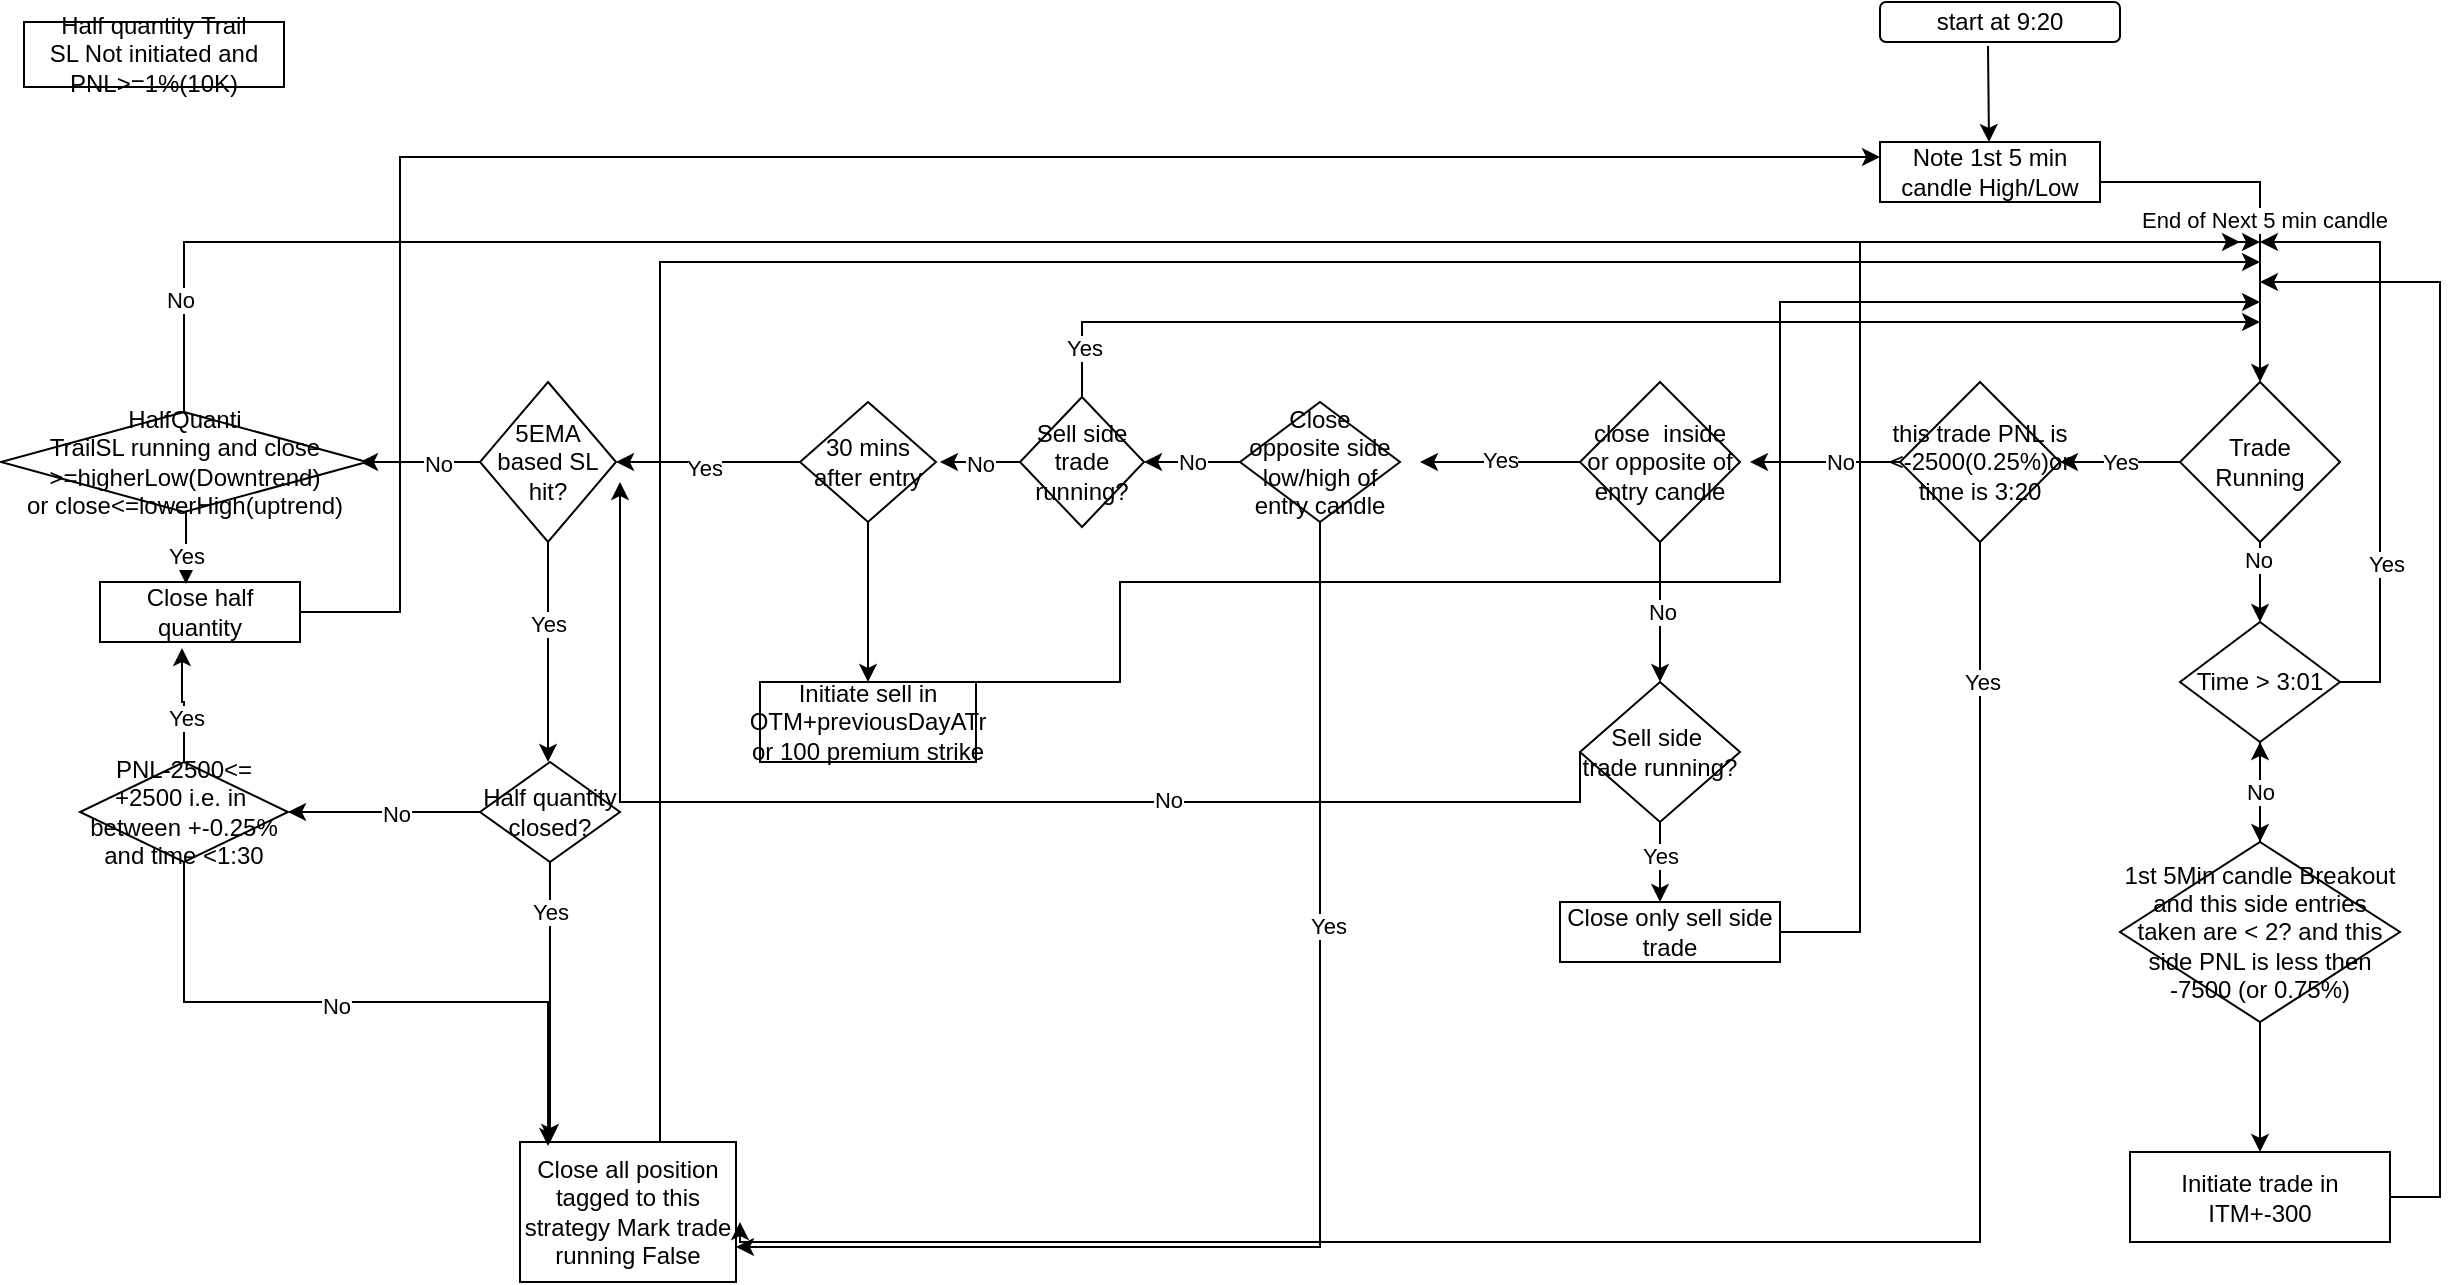 <mxfile version="20.4.1" type="device"><diagram id="j1wiMqaFO465nOKqEels" name="Page-1"><mxGraphModel dx="1990" dy="715" grid="1" gridSize="10" guides="1" tooltips="1" connect="1" arrows="1" fold="1" page="1" pageScale="1" pageWidth="827" pageHeight="1169" math="0" shadow="0"><root><mxCell id="0"/><mxCell id="1" parent="0"/><mxCell id="3GuMwH8-Pu65oNRk7fS8-5" value="" style="edgeStyle=orthogonalEdgeStyle;rounded=0;orthogonalLoop=1;jettySize=auto;html=1;entryX=0.5;entryY=0;entryDx=0;entryDy=0;" edge="1" parent="1" target="3GuMwH8-Pu65oNRk7fS8-11"><mxGeometry relative="1" as="geometry"><mxPoint x="560" y="100" as="sourcePoint"/><mxPoint x="505" y="184" as="targetPoint"/><Array as="points"><mxPoint x="560" y="110"/><mxPoint x="560" y="100"/><mxPoint x="640" y="100"/></Array></mxGeometry></mxCell><mxCell id="3GuMwH8-Pu65oNRk7fS8-19" value="End of Next 5 min candle" style="edgeLabel;html=1;align=center;verticalAlign=middle;resizable=0;points=[];" vertex="1" connectable="0" parent="3GuMwH8-Pu65oNRk7fS8-5"><mxGeometry x="-0.045" y="2" relative="1" as="geometry"><mxPoint x="6" y="21" as="offset"/></mxGeometry></mxCell><mxCell id="3GuMwH8-Pu65oNRk7fS8-2" value="Note 1st 5 min candle High/Low" style="rounded=0;whiteSpace=wrap;html=1;" vertex="1" parent="1"><mxGeometry x="450" y="80" width="110" height="30" as="geometry"/></mxCell><mxCell id="3GuMwH8-Pu65oNRk7fS8-6" value="start at 9:20" style="rounded=1;whiteSpace=wrap;html=1;" vertex="1" parent="1"><mxGeometry x="450" y="10" width="120" height="20" as="geometry"/></mxCell><mxCell id="3GuMwH8-Pu65oNRk7fS8-9" value="" style="endArrow=classic;html=1;rounded=0;exitX=0.45;exitY=1.1;exitDx=0;exitDy=0;exitPerimeter=0;" edge="1" parent="1" source="3GuMwH8-Pu65oNRk7fS8-6"><mxGeometry width="50" height="50" relative="1" as="geometry"><mxPoint x="504.5" as="sourcePoint"/><mxPoint x="504.5" y="80" as="targetPoint"/></mxGeometry></mxCell><mxCell id="3GuMwH8-Pu65oNRk7fS8-15" value="" style="endArrow=classic;html=1;rounded=0;startArrow=none;" edge="1" parent="1" source="3GuMwH8-Pu65oNRk7fS8-11"><mxGeometry width="50" height="50" relative="1" as="geometry"><mxPoint x="545" y="239.5" as="sourcePoint"/><mxPoint x="670" y="239.5" as="targetPoint"/></mxGeometry></mxCell><mxCell id="3GuMwH8-Pu65oNRk7fS8-16" value="No" style="edgeLabel;html=1;align=center;verticalAlign=middle;resizable=0;points=[];" vertex="1" connectable="0" parent="3GuMwH8-Pu65oNRk7fS8-15"><mxGeometry x="0.072" relative="1" as="geometry"><mxPoint x="-12" y="1" as="offset"/></mxGeometry></mxCell><mxCell id="3GuMwH8-Pu65oNRk7fS8-17" value="" style="endArrow=classic;html=1;rounded=0;" edge="1" parent="1"><mxGeometry width="50" height="50" relative="1" as="geometry"><mxPoint x="465" y="240" as="sourcePoint"/><mxPoint x="385" y="240" as="targetPoint"/></mxGeometry></mxCell><mxCell id="3GuMwH8-Pu65oNRk7fS8-18" value="No" style="edgeLabel;html=1;align=center;verticalAlign=middle;resizable=0;points=[];" vertex="1" connectable="0" parent="3GuMwH8-Pu65oNRk7fS8-17"><mxGeometry x="0.175" y="-1" relative="1" as="geometry"><mxPoint x="12" y="1" as="offset"/></mxGeometry></mxCell><mxCell id="3GuMwH8-Pu65oNRk7fS8-22" style="edgeStyle=orthogonalEdgeStyle;rounded=0;orthogonalLoop=1;jettySize=auto;html=1;exitX=0.5;exitY=1;exitDx=0;exitDy=0;" edge="1" parent="1"><mxGeometry relative="1" as="geometry"><mxPoint x="325" y="255" as="sourcePoint"/><mxPoint x="325" y="255" as="targetPoint"/></mxGeometry></mxCell><mxCell id="3GuMwH8-Pu65oNRk7fS8-30" value="" style="edgeStyle=orthogonalEdgeStyle;rounded=0;orthogonalLoop=1;jettySize=auto;html=1;entryX=1;entryY=0.5;entryDx=0;entryDy=0;" edge="1" parent="1" source="3GuMwH8-Pu65oNRk7fS8-28"><mxGeometry relative="1" as="geometry"><mxPoint x="220" y="240" as="targetPoint"/></mxGeometry></mxCell><mxCell id="3GuMwH8-Pu65oNRk7fS8-36" value="Yes" style="edgeLabel;html=1;align=center;verticalAlign=middle;resizable=0;points=[];" vertex="1" connectable="0" parent="3GuMwH8-Pu65oNRk7fS8-30"><mxGeometry y="-2" relative="1" as="geometry"><mxPoint as="offset"/></mxGeometry></mxCell><mxCell id="3GuMwH8-Pu65oNRk7fS8-44" value="No" style="edgeStyle=orthogonalEdgeStyle;rounded=0;orthogonalLoop=1;jettySize=auto;html=1;" edge="1" parent="1" source="3GuMwH8-Pu65oNRk7fS8-28"><mxGeometry relative="1" as="geometry"><mxPoint x="340" y="350" as="targetPoint"/></mxGeometry></mxCell><mxCell id="3GuMwH8-Pu65oNRk7fS8-28" value="close &amp;nbsp;inside or opposite of&lt;br&gt;entry candle" style="rhombus;whiteSpace=wrap;html=1;" vertex="1" parent="1"><mxGeometry x="300" y="200" width="80" height="80" as="geometry"/></mxCell><mxCell id="3GuMwH8-Pu65oNRk7fS8-32" value="" style="edgeStyle=orthogonalEdgeStyle;rounded=0;orthogonalLoop=1;jettySize=auto;html=1;" edge="1" parent="1" source="3GuMwH8-Pu65oNRk7fS8-29"><mxGeometry relative="1" as="geometry"><mxPoint x="-182" y="240" as="targetPoint"/></mxGeometry></mxCell><mxCell id="3GuMwH8-Pu65oNRk7fS8-35" value="Yes" style="edgeLabel;html=1;align=center;verticalAlign=middle;resizable=0;points=[];" vertex="1" connectable="0" parent="3GuMwH8-Pu65oNRk7fS8-32"><mxGeometry x="0.05" y="2" relative="1" as="geometry"><mxPoint as="offset"/></mxGeometry></mxCell><mxCell id="3GuMwH8-Pu65oNRk7fS8-42" value="" style="edgeStyle=orthogonalEdgeStyle;rounded=0;orthogonalLoop=1;jettySize=auto;html=1;" edge="1" parent="1" source="3GuMwH8-Pu65oNRk7fS8-29" target="3GuMwH8-Pu65oNRk7fS8-41"><mxGeometry relative="1" as="geometry"/></mxCell><mxCell id="3GuMwH8-Pu65oNRk7fS8-29" value="30 mins after entry" style="rhombus;whiteSpace=wrap;html=1;" vertex="1" parent="1"><mxGeometry x="-90" y="210" width="68" height="60" as="geometry"/></mxCell><mxCell id="3GuMwH8-Pu65oNRk7fS8-38" value="" style="edgeStyle=orthogonalEdgeStyle;rounded=0;orthogonalLoop=1;jettySize=auto;html=1;" edge="1" parent="1"><mxGeometry relative="1" as="geometry"><mxPoint x="-216" y="280" as="sourcePoint"/><mxPoint x="-216" y="390" as="targetPoint"/></mxGeometry></mxCell><mxCell id="3GuMwH8-Pu65oNRk7fS8-39" value="Yes" style="edgeLabel;html=1;align=center;verticalAlign=middle;resizable=0;points=[];" vertex="1" connectable="0" parent="3GuMwH8-Pu65oNRk7fS8-38"><mxGeometry x="-0.267" relative="1" as="geometry"><mxPoint as="offset"/></mxGeometry></mxCell><mxCell id="3GuMwH8-Pu65oNRk7fS8-102" style="edgeStyle=orthogonalEdgeStyle;rounded=0;orthogonalLoop=1;jettySize=auto;html=1;exitX=0;exitY=0.5;exitDx=0;exitDy=0;entryX=1;entryY=0.5;entryDx=0;entryDy=0;" edge="1" parent="1" source="3GuMwH8-Pu65oNRk7fS8-31"><mxGeometry relative="1" as="geometry"><mxPoint x="-310" y="240" as="targetPoint"/></mxGeometry></mxCell><mxCell id="3GuMwH8-Pu65oNRk7fS8-103" value="No" style="edgeLabel;html=1;align=center;verticalAlign=middle;resizable=0;points=[];" vertex="1" connectable="0" parent="3GuMwH8-Pu65oNRk7fS8-102"><mxGeometry x="-0.3" y="1" relative="1" as="geometry"><mxPoint as="offset"/></mxGeometry></mxCell><mxCell id="3GuMwH8-Pu65oNRk7fS8-31" value="5EMA based SL hit?" style="rhombus;whiteSpace=wrap;html=1;" vertex="1" parent="1"><mxGeometry x="-250" y="200" width="68" height="80" as="geometry"/></mxCell><mxCell id="3GuMwH8-Pu65oNRk7fS8-40" style="edgeStyle=orthogonalEdgeStyle;rounded=0;orthogonalLoop=1;jettySize=auto;html=1;" edge="1" parent="1" source="3GuMwH8-Pu65oNRk7fS8-37"><mxGeometry relative="1" as="geometry"><mxPoint x="640" y="140" as="targetPoint"/><Array as="points"><mxPoint x="-160" y="140"/></Array></mxGeometry></mxCell><mxCell id="3GuMwH8-Pu65oNRk7fS8-37" value="Close all position tagged to this strategy Mark trade&lt;br&gt;running False" style="whiteSpace=wrap;html=1;" vertex="1" parent="1"><mxGeometry x="-230" y="580" width="108" height="70" as="geometry"/></mxCell><mxCell id="3GuMwH8-Pu65oNRk7fS8-43" style="edgeStyle=orthogonalEdgeStyle;rounded=0;orthogonalLoop=1;jettySize=auto;html=1;exitX=0.75;exitY=0;exitDx=0;exitDy=0;" edge="1" parent="1" source="3GuMwH8-Pu65oNRk7fS8-41"><mxGeometry relative="1" as="geometry"><mxPoint x="640" y="160" as="targetPoint"/><Array as="points"><mxPoint x="70" y="350"/><mxPoint x="70" y="300"/><mxPoint x="400" y="300"/><mxPoint x="400" y="160"/></Array></mxGeometry></mxCell><mxCell id="3GuMwH8-Pu65oNRk7fS8-41" value="Initiate sell in OTM+previousDayATr or 100 premium strike" style="whiteSpace=wrap;html=1;" vertex="1" parent="1"><mxGeometry x="-110" y="350" width="108" height="40" as="geometry"/></mxCell><mxCell id="3GuMwH8-Pu65oNRk7fS8-48" style="edgeStyle=orthogonalEdgeStyle;rounded=0;orthogonalLoop=1;jettySize=auto;html=1;exitX=0.5;exitY=1;exitDx=0;exitDy=0;entryX=1;entryY=0.75;entryDx=0;entryDy=0;" edge="1" parent="1" source="3GuMwH8-Pu65oNRk7fS8-47" target="3GuMwH8-Pu65oNRk7fS8-37"><mxGeometry relative="1" as="geometry"/></mxCell><mxCell id="3GuMwH8-Pu65oNRk7fS8-50" value="Yes" style="edgeLabel;html=1;align=center;verticalAlign=middle;resizable=0;points=[];" vertex="1" connectable="0" parent="3GuMwH8-Pu65oNRk7fS8-48"><mxGeometry x="-0.384" y="4" relative="1" as="geometry"><mxPoint as="offset"/></mxGeometry></mxCell><mxCell id="3GuMwH8-Pu65oNRk7fS8-52" value="No" style="edgeStyle=orthogonalEdgeStyle;rounded=0;orthogonalLoop=1;jettySize=auto;html=1;entryX=1;entryY=0.5;entryDx=0;entryDy=0;" edge="1" parent="1" source="3GuMwH8-Pu65oNRk7fS8-47" target="3GuMwH8-Pu65oNRk7fS8-51"><mxGeometry relative="1" as="geometry"/></mxCell><mxCell id="3GuMwH8-Pu65oNRk7fS8-47" value="Close opposite side&lt;br&gt;low/high of entry candle" style="rhombus;whiteSpace=wrap;html=1;" vertex="1" parent="1"><mxGeometry x="130" y="210" width="80" height="60" as="geometry"/></mxCell><mxCell id="3GuMwH8-Pu65oNRk7fS8-55" style="edgeStyle=orthogonalEdgeStyle;rounded=0;orthogonalLoop=1;jettySize=auto;html=1;exitX=0.5;exitY=0;exitDx=0;exitDy=0;" edge="1" parent="1" source="3GuMwH8-Pu65oNRk7fS8-51"><mxGeometry relative="1" as="geometry"><mxPoint x="640" y="170" as="targetPoint"/><Array as="points"><mxPoint x="51" y="170"/><mxPoint x="500" y="170"/></Array></mxGeometry></mxCell><mxCell id="3GuMwH8-Pu65oNRk7fS8-56" value="Yes" style="edgeLabel;html=1;align=center;verticalAlign=middle;resizable=0;points=[];" vertex="1" connectable="0" parent="3GuMwH8-Pu65oNRk7fS8-55"><mxGeometry x="-0.917" y="-1" relative="1" as="geometry"><mxPoint y="1" as="offset"/></mxGeometry></mxCell><mxCell id="3GuMwH8-Pu65oNRk7fS8-86" value="No" style="edgeStyle=orthogonalEdgeStyle;rounded=0;orthogonalLoop=1;jettySize=auto;html=1;exitX=0;exitY=0.5;exitDx=0;exitDy=0;" edge="1" parent="1" source="3GuMwH8-Pu65oNRk7fS8-51"><mxGeometry relative="1" as="geometry"><mxPoint x="-20" y="240" as="targetPoint"/></mxGeometry></mxCell><mxCell id="3GuMwH8-Pu65oNRk7fS8-51" value="Sell side trade running?" style="rhombus;whiteSpace=wrap;html=1;" vertex="1" parent="1"><mxGeometry x="20" y="207.5" width="62" height="65" as="geometry"/></mxCell><mxCell id="3GuMwH8-Pu65oNRk7fS8-60" value="Yes" style="edgeStyle=orthogonalEdgeStyle;rounded=0;orthogonalLoop=1;jettySize=auto;html=1;exitX=0;exitY=0.5;exitDx=0;exitDy=0;entryX=1;entryY=0.5;entryDx=0;entryDy=0;" edge="1" parent="1" source="3GuMwH8-Pu65oNRk7fS8-11" target="3GuMwH8-Pu65oNRk7fS8-59"><mxGeometry relative="1" as="geometry"/></mxCell><mxCell id="3GuMwH8-Pu65oNRk7fS8-73" value="" style="edgeStyle=orthogonalEdgeStyle;rounded=0;orthogonalLoop=1;jettySize=auto;html=1;" edge="1" parent="1" source="3GuMwH8-Pu65oNRk7fS8-11" target="3GuMwH8-Pu65oNRk7fS8-72"><mxGeometry relative="1" as="geometry"/></mxCell><mxCell id="3GuMwH8-Pu65oNRk7fS8-74" value="No" style="edgeLabel;html=1;align=center;verticalAlign=middle;resizable=0;points=[];" vertex="1" connectable="0" parent="3GuMwH8-Pu65oNRk7fS8-73"><mxGeometry x="-0.55" y="-1" relative="1" as="geometry"><mxPoint as="offset"/></mxGeometry></mxCell><mxCell id="3GuMwH8-Pu65oNRk7fS8-11" value="Trade Running" style="rhombus;whiteSpace=wrap;html=1;" vertex="1" parent="1"><mxGeometry x="600" y="200" width="80" height="80" as="geometry"/></mxCell><mxCell id="3GuMwH8-Pu65oNRk7fS8-61" style="edgeStyle=orthogonalEdgeStyle;rounded=0;orthogonalLoop=1;jettySize=auto;html=1;" edge="1" parent="1" source="3GuMwH8-Pu65oNRk7fS8-59"><mxGeometry relative="1" as="geometry"><mxPoint x="-120" y="620" as="targetPoint"/><Array as="points"><mxPoint x="500" y="630"/></Array></mxGeometry></mxCell><mxCell id="3GuMwH8-Pu65oNRk7fS8-62" value="Yes" style="edgeLabel;html=1;align=center;verticalAlign=middle;resizable=0;points=[];" vertex="1" connectable="0" parent="3GuMwH8-Pu65oNRk7fS8-61"><mxGeometry x="-0.857" y="1" relative="1" as="geometry"><mxPoint as="offset"/></mxGeometry></mxCell><mxCell id="3GuMwH8-Pu65oNRk7fS8-59" value="this trade PNL is &amp;lt;-2500(0.25%)or&lt;br&gt;time is 3:20" style="rhombus;whiteSpace=wrap;html=1;" vertex="1" parent="1"><mxGeometry x="460" y="200" width="80" height="80" as="geometry"/></mxCell><mxCell id="3GuMwH8-Pu65oNRk7fS8-64" style="edgeStyle=orthogonalEdgeStyle;rounded=0;orthogonalLoop=1;jettySize=auto;html=1;exitX=0.5;exitY=1;exitDx=0;exitDy=0;" edge="1" parent="1" source="3GuMwH8-Pu65oNRk7fS8-63"><mxGeometry relative="1" as="geometry"><mxPoint x="340" y="460" as="targetPoint"/></mxGeometry></mxCell><mxCell id="3GuMwH8-Pu65oNRk7fS8-67" value="Yes" style="edgeLabel;html=1;align=center;verticalAlign=middle;resizable=0;points=[];" vertex="1" connectable="0" parent="3GuMwH8-Pu65oNRk7fS8-64"><mxGeometry x="-0.15" relative="1" as="geometry"><mxPoint as="offset"/></mxGeometry></mxCell><mxCell id="3GuMwH8-Pu65oNRk7fS8-84" style="edgeStyle=orthogonalEdgeStyle;rounded=0;orthogonalLoop=1;jettySize=auto;html=1;exitX=0;exitY=0.5;exitDx=0;exitDy=0;" edge="1" parent="1" source="3GuMwH8-Pu65oNRk7fS8-63"><mxGeometry relative="1" as="geometry"><mxPoint x="-180" y="250" as="targetPoint"/><Array as="points"><mxPoint x="300" y="410"/><mxPoint x="-180" y="410"/></Array></mxGeometry></mxCell><mxCell id="3GuMwH8-Pu65oNRk7fS8-85" value="No" style="edgeLabel;html=1;align=center;verticalAlign=middle;resizable=0;points=[];" vertex="1" connectable="0" parent="3GuMwH8-Pu65oNRk7fS8-84"><mxGeometry x="-0.305" y="-1" relative="1" as="geometry"><mxPoint as="offset"/></mxGeometry></mxCell><mxCell id="3GuMwH8-Pu65oNRk7fS8-63" value="Sell side&amp;nbsp;&lt;br&gt;trade running?" style="rhombus;whiteSpace=wrap;html=1;" vertex="1" parent="1"><mxGeometry x="300" y="350" width="80" height="70" as="geometry"/></mxCell><mxCell id="3GuMwH8-Pu65oNRk7fS8-66" style="edgeStyle=orthogonalEdgeStyle;rounded=0;orthogonalLoop=1;jettySize=auto;html=1;exitX=1;exitY=0.5;exitDx=0;exitDy=0;" edge="1" parent="1" source="3GuMwH8-Pu65oNRk7fS8-65"><mxGeometry relative="1" as="geometry"><mxPoint x="640" y="130" as="targetPoint"/><Array as="points"><mxPoint x="440" y="475"/><mxPoint x="440" y="130"/></Array></mxGeometry></mxCell><mxCell id="3GuMwH8-Pu65oNRk7fS8-65" value="Close only sell side trade" style="rounded=0;whiteSpace=wrap;html=1;" vertex="1" parent="1"><mxGeometry x="290" y="460" width="110" height="30" as="geometry"/></mxCell><mxCell id="3GuMwH8-Pu65oNRk7fS8-75" style="edgeStyle=orthogonalEdgeStyle;rounded=0;orthogonalLoop=1;jettySize=auto;html=1;exitX=1;exitY=0.5;exitDx=0;exitDy=0;" edge="1" parent="1" source="3GuMwH8-Pu65oNRk7fS8-72"><mxGeometry relative="1" as="geometry"><mxPoint x="640" y="130" as="targetPoint"/><Array as="points"><mxPoint x="700" y="350"/><mxPoint x="700" y="130"/></Array></mxGeometry></mxCell><mxCell id="3GuMwH8-Pu65oNRk7fS8-76" value="Yes" style="edgeLabel;html=1;align=center;verticalAlign=middle;resizable=0;points=[];" vertex="1" connectable="0" parent="3GuMwH8-Pu65oNRk7fS8-75"><mxGeometry x="-0.471" y="-3" relative="1" as="geometry"><mxPoint as="offset"/></mxGeometry></mxCell><mxCell id="3GuMwH8-Pu65oNRk7fS8-78" value="" style="edgeStyle=orthogonalEdgeStyle;rounded=0;orthogonalLoop=1;jettySize=auto;html=1;" edge="1" parent="1" source="3GuMwH8-Pu65oNRk7fS8-72" target="3GuMwH8-Pu65oNRk7fS8-77"><mxGeometry relative="1" as="geometry"/></mxCell><mxCell id="3GuMwH8-Pu65oNRk7fS8-72" value="Time &amp;gt; 3:01" style="rhombus;whiteSpace=wrap;html=1;" vertex="1" parent="1"><mxGeometry x="600" y="320" width="80" height="60" as="geometry"/></mxCell><mxCell id="3GuMwH8-Pu65oNRk7fS8-79" value="No" style="edgeStyle=orthogonalEdgeStyle;rounded=0;orthogonalLoop=1;jettySize=auto;html=1;" edge="1" parent="1" source="3GuMwH8-Pu65oNRk7fS8-77" target="3GuMwH8-Pu65oNRk7fS8-72"><mxGeometry relative="1" as="geometry"/></mxCell><mxCell id="3GuMwH8-Pu65oNRk7fS8-82" value="" style="edgeStyle=orthogonalEdgeStyle;rounded=0;orthogonalLoop=1;jettySize=auto;html=1;" edge="1" parent="1" source="3GuMwH8-Pu65oNRk7fS8-77" target="3GuMwH8-Pu65oNRk7fS8-81"><mxGeometry relative="1" as="geometry"/></mxCell><mxCell id="3GuMwH8-Pu65oNRk7fS8-77" value="1st 5Min candle Breakout and this side entries taken are &amp;lt; 2? and this side PNL is less then -7500 (or 0.75%)" style="rhombus;whiteSpace=wrap;html=1;" vertex="1" parent="1"><mxGeometry x="570" y="430" width="140" height="90" as="geometry"/></mxCell><mxCell id="3GuMwH8-Pu65oNRk7fS8-83" style="edgeStyle=orthogonalEdgeStyle;rounded=0;orthogonalLoop=1;jettySize=auto;html=1;exitX=1;exitY=0.5;exitDx=0;exitDy=0;" edge="1" parent="1" source="3GuMwH8-Pu65oNRk7fS8-81"><mxGeometry relative="1" as="geometry"><mxPoint x="640" y="150" as="targetPoint"/><Array as="points"><mxPoint x="730" y="608"/><mxPoint x="730" y="150"/></Array></mxGeometry></mxCell><mxCell id="3GuMwH8-Pu65oNRk7fS8-81" value="Initiate trade in ITM+-300" style="whiteSpace=wrap;html=1;" vertex="1" parent="1"><mxGeometry x="575" y="585" width="130" height="45" as="geometry"/></mxCell><mxCell id="3GuMwH8-Pu65oNRk7fS8-88" style="edgeStyle=orthogonalEdgeStyle;rounded=0;orthogonalLoop=1;jettySize=auto;html=1;exitX=0.5;exitY=1;exitDx=0;exitDy=0;entryX=0.13;entryY=0.029;entryDx=0;entryDy=0;entryPerimeter=0;" edge="1" parent="1" source="3GuMwH8-Pu65oNRk7fS8-87" target="3GuMwH8-Pu65oNRk7fS8-37"><mxGeometry relative="1" as="geometry"/></mxCell><mxCell id="3GuMwH8-Pu65oNRk7fS8-89" value="No" style="edgeLabel;html=1;align=center;verticalAlign=middle;resizable=0;points=[];" vertex="1" connectable="0" parent="3GuMwH8-Pu65oNRk7fS8-88"><mxGeometry x="-0.099" y="-2" relative="1" as="geometry"><mxPoint as="offset"/></mxGeometry></mxCell><mxCell id="3GuMwH8-Pu65oNRk7fS8-90" style="edgeStyle=orthogonalEdgeStyle;rounded=0;orthogonalLoop=1;jettySize=auto;html=1;entryX=0;entryY=0.25;entryDx=0;entryDy=0;exitX=0.25;exitY=0;exitDx=0;exitDy=0;" edge="1" parent="1" source="3GuMwH8-Pu65oNRk7fS8-97" target="3GuMwH8-Pu65oNRk7fS8-2"><mxGeometry relative="1" as="geometry"><mxPoint x="-360" y="60" as="targetPoint"/><mxPoint x="-420" y="290" as="sourcePoint"/><Array as="points"><mxPoint x="-410" y="300"/><mxPoint x="-410" y="315"/><mxPoint x="-290" y="315"/><mxPoint x="-290" y="88"/></Array></mxGeometry></mxCell><mxCell id="3GuMwH8-Pu65oNRk7fS8-98" style="edgeStyle=orthogonalEdgeStyle;rounded=0;orthogonalLoop=1;jettySize=auto;html=1;exitX=0.5;exitY=0;exitDx=0;exitDy=0;entryX=0.41;entryY=1.1;entryDx=0;entryDy=0;entryPerimeter=0;" edge="1" parent="1" source="3GuMwH8-Pu65oNRk7fS8-87" target="3GuMwH8-Pu65oNRk7fS8-97"><mxGeometry relative="1" as="geometry"/></mxCell><mxCell id="3GuMwH8-Pu65oNRk7fS8-99" value="Yes" style="edgeLabel;html=1;align=center;verticalAlign=middle;resizable=0;points=[];" vertex="1" connectable="0" parent="3GuMwH8-Pu65oNRk7fS8-98"><mxGeometry x="-0.241" y="-1" relative="1" as="geometry"><mxPoint as="offset"/></mxGeometry></mxCell><mxCell id="3GuMwH8-Pu65oNRk7fS8-87" value="PNL-2500&amp;lt;= +2500 i.e. in&amp;nbsp;&lt;br&gt;between +-0.25% and time &amp;lt;1:30" style="rhombus;whiteSpace=wrap;html=1;" vertex="1" parent="1"><mxGeometry x="-450" y="390" width="104" height="50" as="geometry"/></mxCell><mxCell id="3GuMwH8-Pu65oNRk7fS8-93" style="edgeStyle=orthogonalEdgeStyle;rounded=0;orthogonalLoop=1;jettySize=auto;html=1;exitX=0;exitY=0.5;exitDx=0;exitDy=0;entryX=1;entryY=0.5;entryDx=0;entryDy=0;" edge="1" parent="1" source="3GuMwH8-Pu65oNRk7fS8-92" target="3GuMwH8-Pu65oNRk7fS8-87"><mxGeometry relative="1" as="geometry"/></mxCell><mxCell id="3GuMwH8-Pu65oNRk7fS8-95" value="No" style="edgeLabel;html=1;align=center;verticalAlign=middle;resizable=0;points=[];" vertex="1" connectable="0" parent="3GuMwH8-Pu65oNRk7fS8-93"><mxGeometry x="-0.13" y="1" relative="1" as="geometry"><mxPoint as="offset"/></mxGeometry></mxCell><mxCell id="3GuMwH8-Pu65oNRk7fS8-94" style="edgeStyle=orthogonalEdgeStyle;rounded=0;orthogonalLoop=1;jettySize=auto;html=1;exitX=0.5;exitY=1;exitDx=0;exitDy=0;" edge="1" parent="1" source="3GuMwH8-Pu65oNRk7fS8-92"><mxGeometry relative="1" as="geometry"><mxPoint x="-215" y="580" as="targetPoint"/></mxGeometry></mxCell><mxCell id="3GuMwH8-Pu65oNRk7fS8-96" value="Yes" style="edgeLabel;html=1;align=center;verticalAlign=middle;resizable=0;points=[];" vertex="1" connectable="0" parent="3GuMwH8-Pu65oNRk7fS8-94"><mxGeometry x="-0.643" relative="1" as="geometry"><mxPoint as="offset"/></mxGeometry></mxCell><mxCell id="3GuMwH8-Pu65oNRk7fS8-92" value="Half quantity&lt;br&gt;closed?" style="rhombus;whiteSpace=wrap;html=1;" vertex="1" parent="1"><mxGeometry x="-250" y="390" width="70" height="50" as="geometry"/></mxCell><mxCell id="3GuMwH8-Pu65oNRk7fS8-97" value="Close half quantity" style="rounded=0;whiteSpace=wrap;html=1;" vertex="1" parent="1"><mxGeometry x="-440" y="300" width="100" height="30" as="geometry"/></mxCell><mxCell id="3GuMwH8-Pu65oNRk7fS8-106" style="edgeStyle=orthogonalEdgeStyle;rounded=0;orthogonalLoop=1;jettySize=auto;html=1;exitX=0.5;exitY=1;exitDx=0;exitDy=0;entryX=0.43;entryY=0.033;entryDx=0;entryDy=0;entryPerimeter=0;" edge="1" parent="1" source="3GuMwH8-Pu65oNRk7fS8-100" target="3GuMwH8-Pu65oNRk7fS8-97"><mxGeometry relative="1" as="geometry"/></mxCell><mxCell id="3GuMwH8-Pu65oNRk7fS8-107" value="Yes" style="edgeLabel;html=1;align=center;verticalAlign=middle;resizable=0;points=[];" vertex="1" connectable="0" parent="3GuMwH8-Pu65oNRk7fS8-106"><mxGeometry x="0.244" relative="1" as="geometry"><mxPoint as="offset"/></mxGeometry></mxCell><mxCell id="3GuMwH8-Pu65oNRk7fS8-108" style="edgeStyle=orthogonalEdgeStyle;rounded=0;orthogonalLoop=1;jettySize=auto;html=1;exitX=0.5;exitY=0;exitDx=0;exitDy=0;" edge="1" parent="1" source="3GuMwH8-Pu65oNRk7fS8-100"><mxGeometry relative="1" as="geometry"><mxPoint x="630" y="130" as="targetPoint"/><Array as="points"><mxPoint x="-398" y="130"/></Array></mxGeometry></mxCell><mxCell id="3GuMwH8-Pu65oNRk7fS8-109" value="No" style="edgeLabel;html=1;align=center;verticalAlign=middle;resizable=0;points=[];" vertex="1" connectable="0" parent="3GuMwH8-Pu65oNRk7fS8-108"><mxGeometry x="-0.899" y="2" relative="1" as="geometry"><mxPoint as="offset"/></mxGeometry></mxCell><mxCell id="3GuMwH8-Pu65oNRk7fS8-100" value="HalfQuanti&lt;br&gt;TrailSL running and close &amp;gt;=higherLow(Downtrend)&lt;br&gt;or close&amp;lt;=lowerHigh(uptrend)" style="rhombus;whiteSpace=wrap;html=1;" vertex="1" parent="1"><mxGeometry x="-489.5" y="215" width="183" height="50" as="geometry"/></mxCell><mxCell id="3GuMwH8-Pu65oNRk7fS8-104" value="Half quantity Trail&lt;br&gt;SL Not initiated and PNL&amp;gt;=1%(10K)" style="rounded=0;whiteSpace=wrap;html=1;" vertex="1" parent="1"><mxGeometry x="-478" y="20" width="130" height="32.5" as="geometry"/></mxCell></root></mxGraphModel></diagram></mxfile>